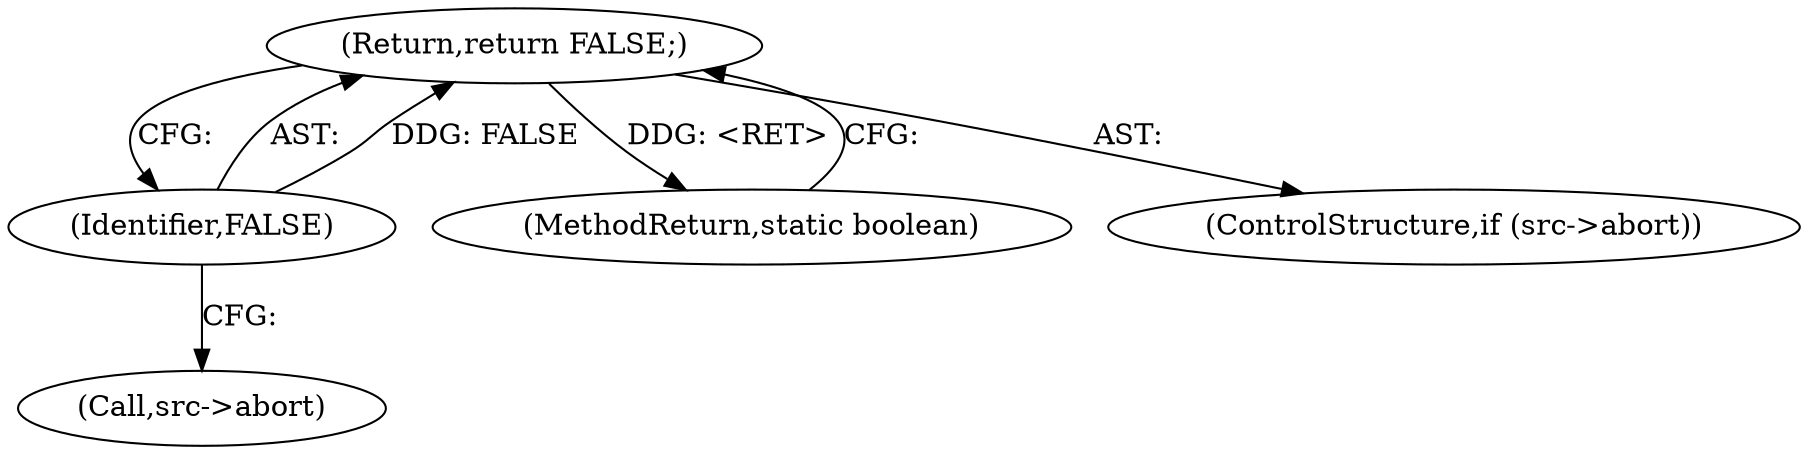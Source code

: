 digraph "1_poppler_fc071d800cb4329a3ccf898d7bf16b4db7323ad8_2@del" {
"1000116" [label="(Return,return FALSE;)"];
"1000117" [label="(Identifier,FALSE)"];
"1000187" [label="(MethodReturn,static boolean)"];
"1000112" [label="(ControlStructure,if (src->abort))"];
"1000116" [label="(Return,return FALSE;)"];
"1000113" [label="(Call,src->abort)"];
"1000117" [label="(Identifier,FALSE)"];
"1000116" -> "1000112"  [label="AST: "];
"1000116" -> "1000117"  [label="CFG: "];
"1000117" -> "1000116"  [label="AST: "];
"1000187" -> "1000116"  [label="CFG: "];
"1000116" -> "1000187"  [label="DDG: <RET>"];
"1000117" -> "1000116"  [label="DDG: FALSE"];
"1000117" -> "1000113"  [label="CFG: "];
}

